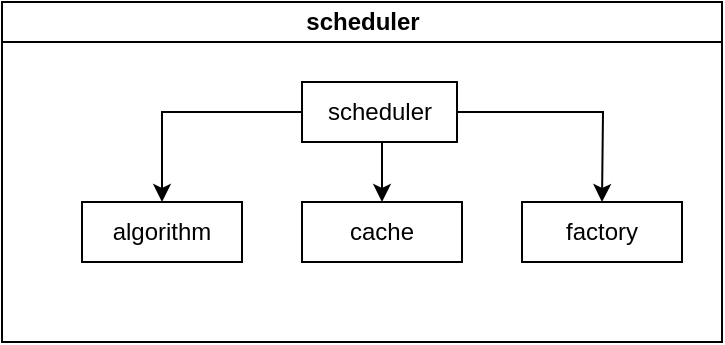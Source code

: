 <mxfile version="13.8.6" type="github">
  <diagram id="prtHgNgQTEPvFCAcTncT" name="Page-1">
    <mxGraphModel dx="946" dy="591" grid="1" gridSize="10" guides="1" tooltips="1" connect="1" arrows="1" fold="1" page="1" pageScale="1" pageWidth="827" pageHeight="1169" math="0" shadow="0">
      <root>
        <mxCell id="0" />
        <mxCell id="1" parent="0" />
        <mxCell id="dNxyNK7c78bLwvsdeMH5-11" value="scheduler" style="swimlane;html=1;startSize=20;horizontal=1;containerType=tree;glass=0;" parent="1" vertex="1">
          <mxGeometry x="280" y="80" width="360" height="170" as="geometry" />
        </mxCell>
        <mxCell id="DKSQyU70Ulr9MfPjKsRb-8" style="edgeStyle=orthogonalEdgeStyle;rounded=0;orthogonalLoop=1;jettySize=auto;html=1;exitX=0.5;exitY=1;exitDx=0;exitDy=0;entryX=0.5;entryY=0;entryDx=0;entryDy=0;" edge="1" parent="dNxyNK7c78bLwvsdeMH5-11" source="DKSQyU70Ulr9MfPjKsRb-2" target="DKSQyU70Ulr9MfPjKsRb-4">
          <mxGeometry relative="1" as="geometry" />
        </mxCell>
        <mxCell id="DKSQyU70Ulr9MfPjKsRb-13" style="edgeStyle=orthogonalEdgeStyle;rounded=0;orthogonalLoop=1;jettySize=auto;html=1;exitX=1;exitY=0.5;exitDx=0;exitDy=0;entryX=0.5;entryY=0;entryDx=0;entryDy=0;" edge="1" parent="dNxyNK7c78bLwvsdeMH5-11" source="DKSQyU70Ulr9MfPjKsRb-2">
          <mxGeometry relative="1" as="geometry">
            <mxPoint x="300" y="100" as="targetPoint" />
          </mxGeometry>
        </mxCell>
        <mxCell id="DKSQyU70Ulr9MfPjKsRb-17" style="edgeStyle=orthogonalEdgeStyle;rounded=0;orthogonalLoop=1;jettySize=auto;html=1;exitX=0;exitY=0.5;exitDx=0;exitDy=0;entryX=0.5;entryY=0;entryDx=0;entryDy=0;" edge="1" parent="dNxyNK7c78bLwvsdeMH5-11" source="DKSQyU70Ulr9MfPjKsRb-2" target="DKSQyU70Ulr9MfPjKsRb-3">
          <mxGeometry relative="1" as="geometry" />
        </mxCell>
        <mxCell id="DKSQyU70Ulr9MfPjKsRb-2" value="scheduler" style="rounded=0;whiteSpace=wrap;html=1;" vertex="1" parent="dNxyNK7c78bLwvsdeMH5-11">
          <mxGeometry x="150" y="40" width="77.5" height="30" as="geometry" />
        </mxCell>
        <mxCell id="DKSQyU70Ulr9MfPjKsRb-3" value="algorithm" style="rounded=0;whiteSpace=wrap;html=1;" vertex="1" parent="dNxyNK7c78bLwvsdeMH5-11">
          <mxGeometry x="40" y="100" width="80" height="30" as="geometry" />
        </mxCell>
        <mxCell id="DKSQyU70Ulr9MfPjKsRb-4" value="cache" style="rounded=0;whiteSpace=wrap;html=1;" vertex="1" parent="dNxyNK7c78bLwvsdeMH5-11">
          <mxGeometry x="150" y="100" width="80" height="30" as="geometry" />
        </mxCell>
        <mxCell id="DKSQyU70Ulr9MfPjKsRb-5" value="factory" style="rounded=0;whiteSpace=wrap;html=1;" vertex="1" parent="dNxyNK7c78bLwvsdeMH5-11">
          <mxGeometry x="260" y="100" width="80" height="30" as="geometry" />
        </mxCell>
      </root>
    </mxGraphModel>
  </diagram>
</mxfile>
